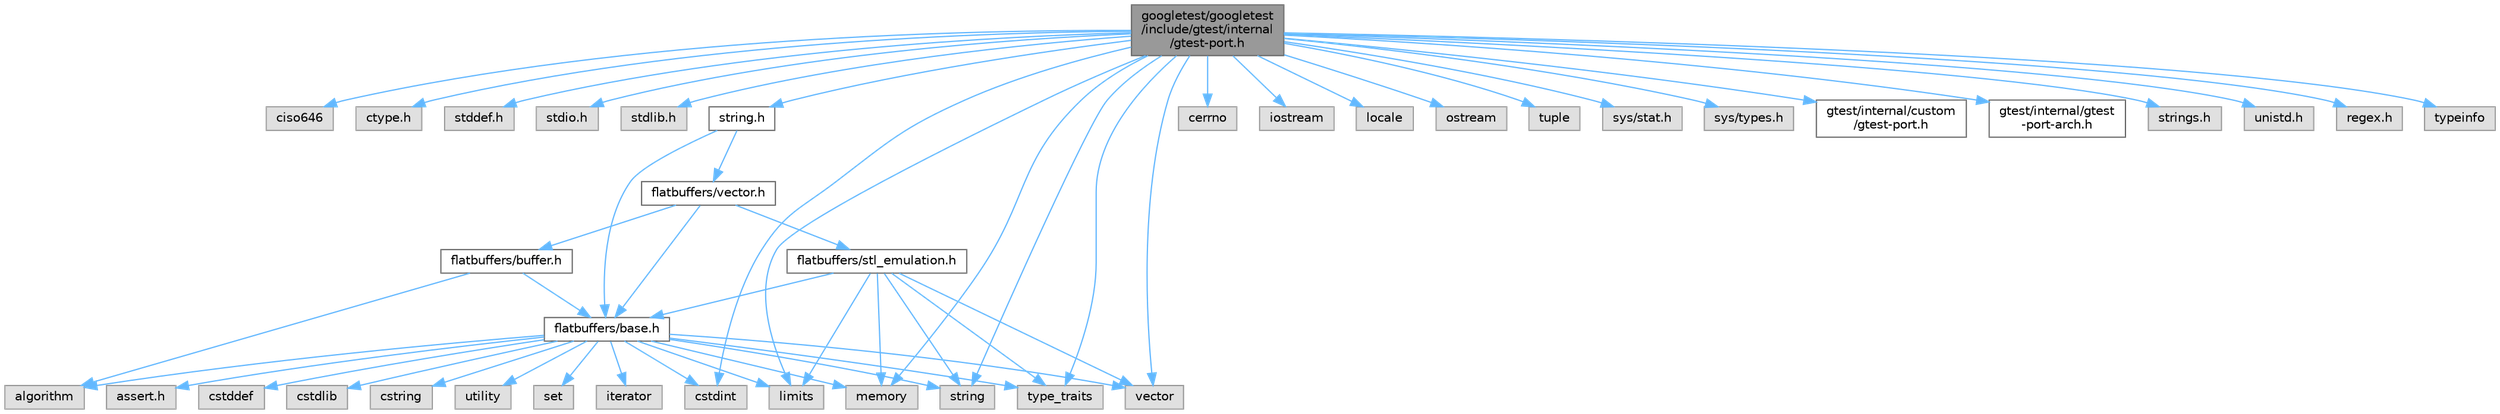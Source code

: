 digraph "googletest/googletest/include/gtest/internal/gtest-port.h"
{
 // LATEX_PDF_SIZE
  bgcolor="transparent";
  edge [fontname=Helvetica,fontsize=10,labelfontname=Helvetica,labelfontsize=10];
  node [fontname=Helvetica,fontsize=10,shape=box,height=0.2,width=0.4];
  Node1 [id="Node000001",label="googletest/googletest\l/include/gtest/internal\l/gtest-port.h",height=0.2,width=0.4,color="gray40", fillcolor="grey60", style="filled", fontcolor="black",tooltip=" "];
  Node1 -> Node2 [id="edge53_Node000001_Node000002",color="steelblue1",style="solid",tooltip=" "];
  Node2 [id="Node000002",label="ciso646",height=0.2,width=0.4,color="grey60", fillcolor="#E0E0E0", style="filled",tooltip=" "];
  Node1 -> Node3 [id="edge54_Node000001_Node000003",color="steelblue1",style="solid",tooltip=" "];
  Node3 [id="Node000003",label="ctype.h",height=0.2,width=0.4,color="grey60", fillcolor="#E0E0E0", style="filled",tooltip=" "];
  Node1 -> Node4 [id="edge55_Node000001_Node000004",color="steelblue1",style="solid",tooltip=" "];
  Node4 [id="Node000004",label="stddef.h",height=0.2,width=0.4,color="grey60", fillcolor="#E0E0E0", style="filled",tooltip=" "];
  Node1 -> Node5 [id="edge56_Node000001_Node000005",color="steelblue1",style="solid",tooltip=" "];
  Node5 [id="Node000005",label="stdio.h",height=0.2,width=0.4,color="grey60", fillcolor="#E0E0E0", style="filled",tooltip=" "];
  Node1 -> Node6 [id="edge57_Node000001_Node000006",color="steelblue1",style="solid",tooltip=" "];
  Node6 [id="Node000006",label="stdlib.h",height=0.2,width=0.4,color="grey60", fillcolor="#E0E0E0", style="filled",tooltip=" "];
  Node1 -> Node7 [id="edge58_Node000001_Node000007",color="steelblue1",style="solid",tooltip=" "];
  Node7 [id="Node000007",label="string.h",height=0.2,width=0.4,color="grey40", fillcolor="white", style="filled",URL="$string_8h.html",tooltip=" "];
  Node7 -> Node8 [id="edge59_Node000007_Node000008",color="steelblue1",style="solid",tooltip=" "];
  Node8 [id="Node000008",label="flatbuffers/base.h",height=0.2,width=0.4,color="grey40", fillcolor="white", style="filled",URL="$base_8h.html",tooltip=" "];
  Node8 -> Node9 [id="edge60_Node000008_Node000009",color="steelblue1",style="solid",tooltip=" "];
  Node9 [id="Node000009",label="assert.h",height=0.2,width=0.4,color="grey60", fillcolor="#E0E0E0", style="filled",tooltip=" "];
  Node8 -> Node10 [id="edge61_Node000008_Node000010",color="steelblue1",style="solid",tooltip=" "];
  Node10 [id="Node000010",label="cstdint",height=0.2,width=0.4,color="grey60", fillcolor="#E0E0E0", style="filled",tooltip=" "];
  Node8 -> Node11 [id="edge62_Node000008_Node000011",color="steelblue1",style="solid",tooltip=" "];
  Node11 [id="Node000011",label="cstddef",height=0.2,width=0.4,color="grey60", fillcolor="#E0E0E0", style="filled",tooltip=" "];
  Node8 -> Node12 [id="edge63_Node000008_Node000012",color="steelblue1",style="solid",tooltip=" "];
  Node12 [id="Node000012",label="cstdlib",height=0.2,width=0.4,color="grey60", fillcolor="#E0E0E0", style="filled",tooltip=" "];
  Node8 -> Node13 [id="edge64_Node000008_Node000013",color="steelblue1",style="solid",tooltip=" "];
  Node13 [id="Node000013",label="cstring",height=0.2,width=0.4,color="grey60", fillcolor="#E0E0E0", style="filled",tooltip=" "];
  Node8 -> Node14 [id="edge65_Node000008_Node000014",color="steelblue1",style="solid",tooltip=" "];
  Node14 [id="Node000014",label="utility",height=0.2,width=0.4,color="grey60", fillcolor="#E0E0E0", style="filled",tooltip=" "];
  Node8 -> Node15 [id="edge66_Node000008_Node000015",color="steelblue1",style="solid",tooltip=" "];
  Node15 [id="Node000015",label="string",height=0.2,width=0.4,color="grey60", fillcolor="#E0E0E0", style="filled",tooltip=" "];
  Node8 -> Node16 [id="edge67_Node000008_Node000016",color="steelblue1",style="solid",tooltip=" "];
  Node16 [id="Node000016",label="type_traits",height=0.2,width=0.4,color="grey60", fillcolor="#E0E0E0", style="filled",tooltip=" "];
  Node8 -> Node17 [id="edge68_Node000008_Node000017",color="steelblue1",style="solid",tooltip=" "];
  Node17 [id="Node000017",label="vector",height=0.2,width=0.4,color="grey60", fillcolor="#E0E0E0", style="filled",tooltip=" "];
  Node8 -> Node18 [id="edge69_Node000008_Node000018",color="steelblue1",style="solid",tooltip=" "];
  Node18 [id="Node000018",label="set",height=0.2,width=0.4,color="grey60", fillcolor="#E0E0E0", style="filled",tooltip=" "];
  Node8 -> Node19 [id="edge70_Node000008_Node000019",color="steelblue1",style="solid",tooltip=" "];
  Node19 [id="Node000019",label="algorithm",height=0.2,width=0.4,color="grey60", fillcolor="#E0E0E0", style="filled",tooltip=" "];
  Node8 -> Node20 [id="edge71_Node000008_Node000020",color="steelblue1",style="solid",tooltip=" "];
  Node20 [id="Node000020",label="limits",height=0.2,width=0.4,color="grey60", fillcolor="#E0E0E0", style="filled",tooltip=" "];
  Node8 -> Node21 [id="edge72_Node000008_Node000021",color="steelblue1",style="solid",tooltip=" "];
  Node21 [id="Node000021",label="iterator",height=0.2,width=0.4,color="grey60", fillcolor="#E0E0E0", style="filled",tooltip=" "];
  Node8 -> Node22 [id="edge73_Node000008_Node000022",color="steelblue1",style="solid",tooltip=" "];
  Node22 [id="Node000022",label="memory",height=0.2,width=0.4,color="grey60", fillcolor="#E0E0E0", style="filled",tooltip=" "];
  Node7 -> Node23 [id="edge74_Node000007_Node000023",color="steelblue1",style="solid",tooltip=" "];
  Node23 [id="Node000023",label="flatbuffers/vector.h",height=0.2,width=0.4,color="grey40", fillcolor="white", style="filled",URL="$vector_8h.html",tooltip=" "];
  Node23 -> Node8 [id="edge75_Node000023_Node000008",color="steelblue1",style="solid",tooltip=" "];
  Node23 -> Node24 [id="edge76_Node000023_Node000024",color="steelblue1",style="solid",tooltip=" "];
  Node24 [id="Node000024",label="flatbuffers/buffer.h",height=0.2,width=0.4,color="grey40", fillcolor="white", style="filled",URL="$buffer_8h.html",tooltip=" "];
  Node24 -> Node19 [id="edge77_Node000024_Node000019",color="steelblue1",style="solid",tooltip=" "];
  Node24 -> Node8 [id="edge78_Node000024_Node000008",color="steelblue1",style="solid",tooltip=" "];
  Node23 -> Node25 [id="edge79_Node000023_Node000025",color="steelblue1",style="solid",tooltip=" "];
  Node25 [id="Node000025",label="flatbuffers/stl_emulation.h",height=0.2,width=0.4,color="grey40", fillcolor="white", style="filled",URL="$stl__emulation_8h.html",tooltip=" "];
  Node25 -> Node8 [id="edge80_Node000025_Node000008",color="steelblue1",style="solid",tooltip=" "];
  Node25 -> Node15 [id="edge81_Node000025_Node000015",color="steelblue1",style="solid",tooltip=" "];
  Node25 -> Node16 [id="edge82_Node000025_Node000016",color="steelblue1",style="solid",tooltip=" "];
  Node25 -> Node17 [id="edge83_Node000025_Node000017",color="steelblue1",style="solid",tooltip=" "];
  Node25 -> Node22 [id="edge84_Node000025_Node000022",color="steelblue1",style="solid",tooltip=" "];
  Node25 -> Node20 [id="edge85_Node000025_Node000020",color="steelblue1",style="solid",tooltip=" "];
  Node1 -> Node26 [id="edge86_Node000001_Node000026",color="steelblue1",style="solid",tooltip=" "];
  Node26 [id="Node000026",label="cerrno",height=0.2,width=0.4,color="grey60", fillcolor="#E0E0E0", style="filled",tooltip=" "];
  Node1 -> Node10 [id="edge87_Node000001_Node000010",color="steelblue1",style="solid",tooltip=" "];
  Node1 -> Node27 [id="edge88_Node000001_Node000027",color="steelblue1",style="solid",tooltip=" "];
  Node27 [id="Node000027",label="iostream",height=0.2,width=0.4,color="grey60", fillcolor="#E0E0E0", style="filled",tooltip=" "];
  Node1 -> Node20 [id="edge89_Node000001_Node000020",color="steelblue1",style="solid",tooltip=" "];
  Node1 -> Node28 [id="edge90_Node000001_Node000028",color="steelblue1",style="solid",tooltip=" "];
  Node28 [id="Node000028",label="locale",height=0.2,width=0.4,color="grey60", fillcolor="#E0E0E0", style="filled",tooltip=" "];
  Node1 -> Node22 [id="edge91_Node000001_Node000022",color="steelblue1",style="solid",tooltip=" "];
  Node1 -> Node29 [id="edge92_Node000001_Node000029",color="steelblue1",style="solid",tooltip=" "];
  Node29 [id="Node000029",label="ostream",height=0.2,width=0.4,color="grey60", fillcolor="#E0E0E0", style="filled",tooltip=" "];
  Node1 -> Node15 [id="edge93_Node000001_Node000015",color="steelblue1",style="solid",tooltip=" "];
  Node1 -> Node30 [id="edge94_Node000001_Node000030",color="steelblue1",style="solid",tooltip=" "];
  Node30 [id="Node000030",label="tuple",height=0.2,width=0.4,color="grey60", fillcolor="#E0E0E0", style="filled",tooltip=" "];
  Node1 -> Node16 [id="edge95_Node000001_Node000016",color="steelblue1",style="solid",tooltip=" "];
  Node1 -> Node17 [id="edge96_Node000001_Node000017",color="steelblue1",style="solid",tooltip=" "];
  Node1 -> Node31 [id="edge97_Node000001_Node000031",color="steelblue1",style="solid",tooltip=" "];
  Node31 [id="Node000031",label="sys/stat.h",height=0.2,width=0.4,color="grey60", fillcolor="#E0E0E0", style="filled",tooltip=" "];
  Node1 -> Node32 [id="edge98_Node000001_Node000032",color="steelblue1",style="solid",tooltip=" "];
  Node32 [id="Node000032",label="sys/types.h",height=0.2,width=0.4,color="grey60", fillcolor="#E0E0E0", style="filled",tooltip=" "];
  Node1 -> Node33 [id="edge99_Node000001_Node000033",color="steelblue1",style="solid",tooltip=" "];
  Node33 [id="Node000033",label="gtest/internal/custom\l/gtest-port.h",height=0.2,width=0.4,color="grey40", fillcolor="white", style="filled",URL="$custom_2gtest-port_8h.html",tooltip=" "];
  Node1 -> Node34 [id="edge100_Node000001_Node000034",color="steelblue1",style="solid",tooltip=" "];
  Node34 [id="Node000034",label="gtest/internal/gtest\l-port-arch.h",height=0.2,width=0.4,color="grey40", fillcolor="white", style="filled",URL="$gtest-port-arch_8h.html",tooltip=" "];
  Node1 -> Node35 [id="edge101_Node000001_Node000035",color="steelblue1",style="solid",tooltip=" "];
  Node35 [id="Node000035",label="strings.h",height=0.2,width=0.4,color="grey60", fillcolor="#E0E0E0", style="filled",tooltip=" "];
  Node1 -> Node36 [id="edge102_Node000001_Node000036",color="steelblue1",style="solid",tooltip=" "];
  Node36 [id="Node000036",label="unistd.h",height=0.2,width=0.4,color="grey60", fillcolor="#E0E0E0", style="filled",tooltip=" "];
  Node1 -> Node37 [id="edge103_Node000001_Node000037",color="steelblue1",style="solid",tooltip=" "];
  Node37 [id="Node000037",label="regex.h",height=0.2,width=0.4,color="grey60", fillcolor="#E0E0E0", style="filled",tooltip=" "];
  Node1 -> Node38 [id="edge104_Node000001_Node000038",color="steelblue1",style="solid",tooltip=" "];
  Node38 [id="Node000038",label="typeinfo",height=0.2,width=0.4,color="grey60", fillcolor="#E0E0E0", style="filled",tooltip=" "];
}
